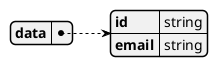 @startjson UserCreatedEvent
{
    "data" : {
        "id": "string",
        "email": "string"
    }
}
@endjson